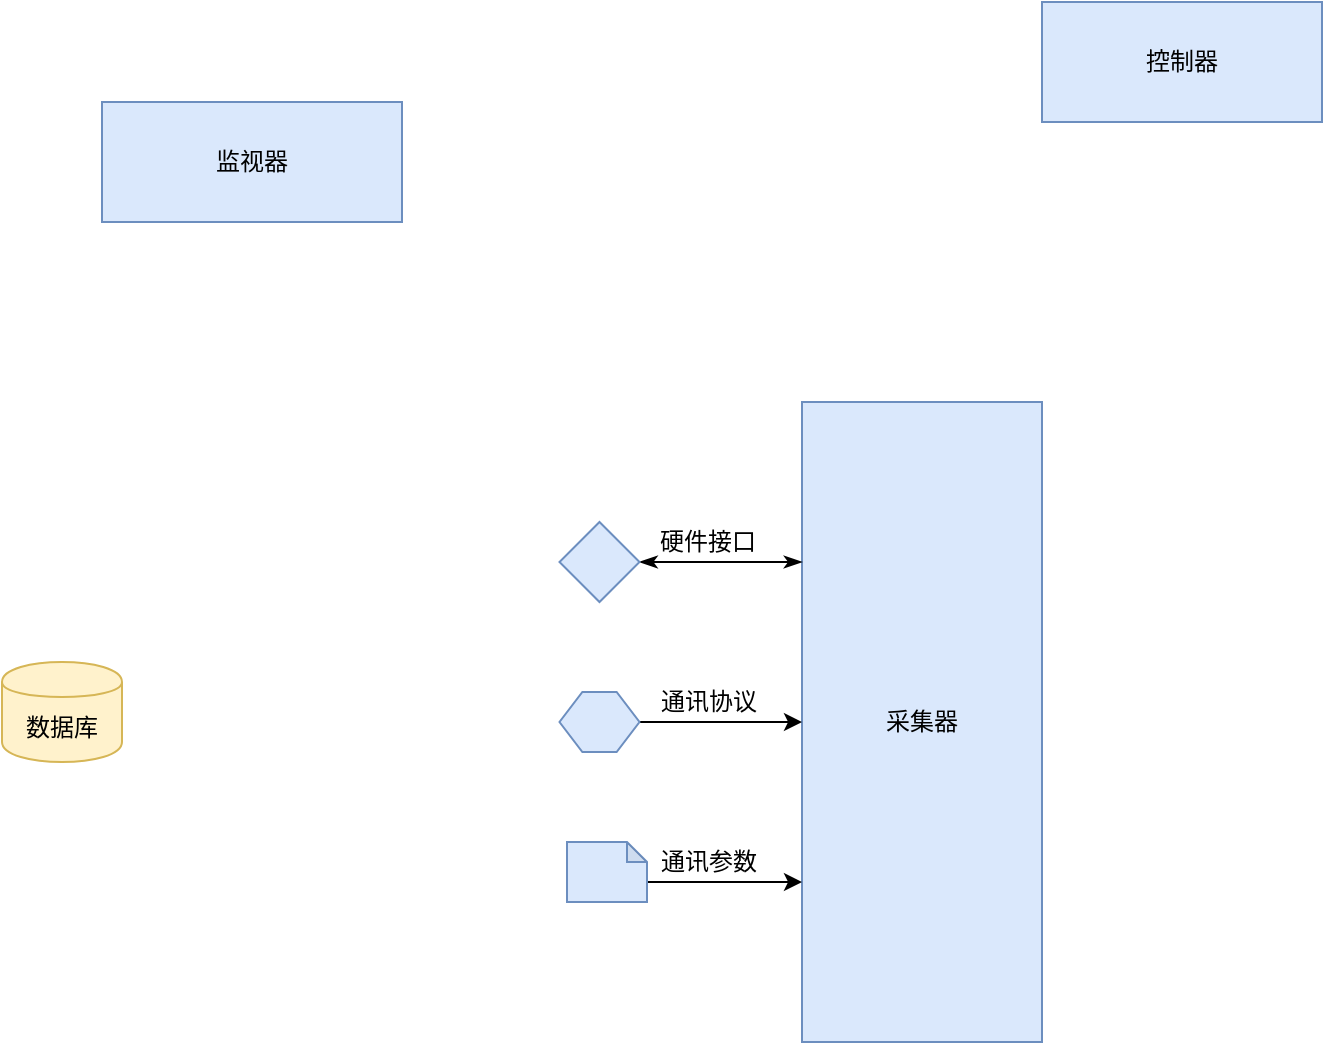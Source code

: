 <mxfile version="12.6.7" type="github">
  <diagram id="70CzTNJzPNa80F-RPJiq" name="第 1 页">
    <mxGraphModel dx="1003" dy="727" grid="1" gridSize="10" guides="1" tooltips="1" connect="1" arrows="1" fold="1" page="1" pageScale="1" pageWidth="850" pageHeight="1100" math="0" shadow="0">
      <root>
        <mxCell id="0"/>
        <mxCell id="1" parent="0"/>
        <mxCell id="4IvTUrVCET20nHq62nAl-3" value="采集器" style="rounded=0;whiteSpace=wrap;html=1;fillColor=#dae8fc;strokeColor=#6c8ebf;" vertex="1" parent="1">
          <mxGeometry x="520" y="240" width="120" height="320" as="geometry"/>
        </mxCell>
        <mxCell id="4IvTUrVCET20nHq62nAl-4" value="监视器" style="rounded=0;whiteSpace=wrap;html=1;fillColor=#dae8fc;strokeColor=#6c8ebf;" vertex="1" parent="1">
          <mxGeometry x="170" y="90" width="150" height="60" as="geometry"/>
        </mxCell>
        <mxCell id="4IvTUrVCET20nHq62nAl-5" value="控制器" style="rounded=0;whiteSpace=wrap;html=1;fillColor=#dae8fc;strokeColor=#6c8ebf;" vertex="1" parent="1">
          <mxGeometry x="640" y="40" width="140" height="60" as="geometry"/>
        </mxCell>
        <mxCell id="4IvTUrVCET20nHq62nAl-6" value="数据库" style="shape=cylinder;whiteSpace=wrap;html=1;boundedLbl=1;backgroundOutline=1;fillColor=#fff2cc;strokeColor=#d6b656;" vertex="1" parent="1">
          <mxGeometry x="120" y="370" width="60" height="50" as="geometry"/>
        </mxCell>
        <mxCell id="4IvTUrVCET20nHq62nAl-12" style="edgeStyle=orthogonalEdgeStyle;rounded=0;orthogonalLoop=1;jettySize=auto;html=1;exitX=1;exitY=0.5;exitDx=0;exitDy=0;entryX=0;entryY=0.25;entryDx=0;entryDy=0;startArrow=classicThin;startFill=1;endArrow=classicThin;endFill=1;" edge="1" parent="1" source="4IvTUrVCET20nHq62nAl-25" target="4IvTUrVCET20nHq62nAl-3">
          <mxGeometry relative="1" as="geometry">
            <mxPoint x="440" y="325" as="sourcePoint"/>
          </mxGeometry>
        </mxCell>
        <mxCell id="4IvTUrVCET20nHq62nAl-10" value="硬件接口" style="text;html=1;strokeColor=none;fillColor=none;align=center;verticalAlign=middle;whiteSpace=wrap;rounded=0;" vertex="1" parent="1">
          <mxGeometry x="443.13" y="300" width="60" height="20" as="geometry"/>
        </mxCell>
        <mxCell id="4IvTUrVCET20nHq62nAl-18" style="edgeStyle=orthogonalEdgeStyle;rounded=0;orthogonalLoop=1;jettySize=auto;html=1;exitX=1;exitY=0.5;exitDx=0;exitDy=0;entryX=0;entryY=0.5;entryDx=0;entryDy=0;" edge="1" parent="1" source="4IvTUrVCET20nHq62nAl-16" target="4IvTUrVCET20nHq62nAl-3">
          <mxGeometry relative="1" as="geometry"/>
        </mxCell>
        <mxCell id="4IvTUrVCET20nHq62nAl-16" value="" style="shape=hexagon;perimeter=hexagonPerimeter2;whiteSpace=wrap;html=1;size=0.286;fillColor=#dae8fc;strokeColor=#6c8ebf;" vertex="1" parent="1">
          <mxGeometry x="398.75" y="385" width="40" height="30" as="geometry"/>
        </mxCell>
        <mxCell id="4IvTUrVCET20nHq62nAl-17" value="通讯协议" style="text;html=1;strokeColor=none;fillColor=none;align=center;verticalAlign=middle;whiteSpace=wrap;rounded=0;" vertex="1" parent="1">
          <mxGeometry x="445.63" y="380" width="55" height="20" as="geometry"/>
        </mxCell>
        <mxCell id="4IvTUrVCET20nHq62nAl-24" style="edgeStyle=orthogonalEdgeStyle;rounded=0;orthogonalLoop=1;jettySize=auto;html=1;exitX=0;exitY=0;exitDx=40;exitDy=20;exitPerimeter=0;entryX=0;entryY=0.75;entryDx=0;entryDy=0;" edge="1" parent="1" source="4IvTUrVCET20nHq62nAl-19" target="4IvTUrVCET20nHq62nAl-3">
          <mxGeometry relative="1" as="geometry"/>
        </mxCell>
        <mxCell id="4IvTUrVCET20nHq62nAl-19" value="" style="shape=note;whiteSpace=wrap;html=1;backgroundOutline=1;darkOpacity=0.05;size=10;fillColor=#dae8fc;strokeColor=#6c8ebf;" vertex="1" parent="1">
          <mxGeometry x="402.5" y="460" width="40" height="30" as="geometry"/>
        </mxCell>
        <mxCell id="4IvTUrVCET20nHq62nAl-23" value="通讯参数" style="text;html=1;strokeColor=none;fillColor=none;align=center;verticalAlign=middle;whiteSpace=wrap;rounded=0;" vertex="1" parent="1">
          <mxGeometry x="447.51" y="460" width="51.25" height="20" as="geometry"/>
        </mxCell>
        <mxCell id="4IvTUrVCET20nHq62nAl-25" value="" style="rhombus;whiteSpace=wrap;html=1;fillColor=#dae8fc;strokeColor=#6c8ebf;" vertex="1" parent="1">
          <mxGeometry x="398.75" y="300" width="40" height="40" as="geometry"/>
        </mxCell>
      </root>
    </mxGraphModel>
  </diagram>
</mxfile>
